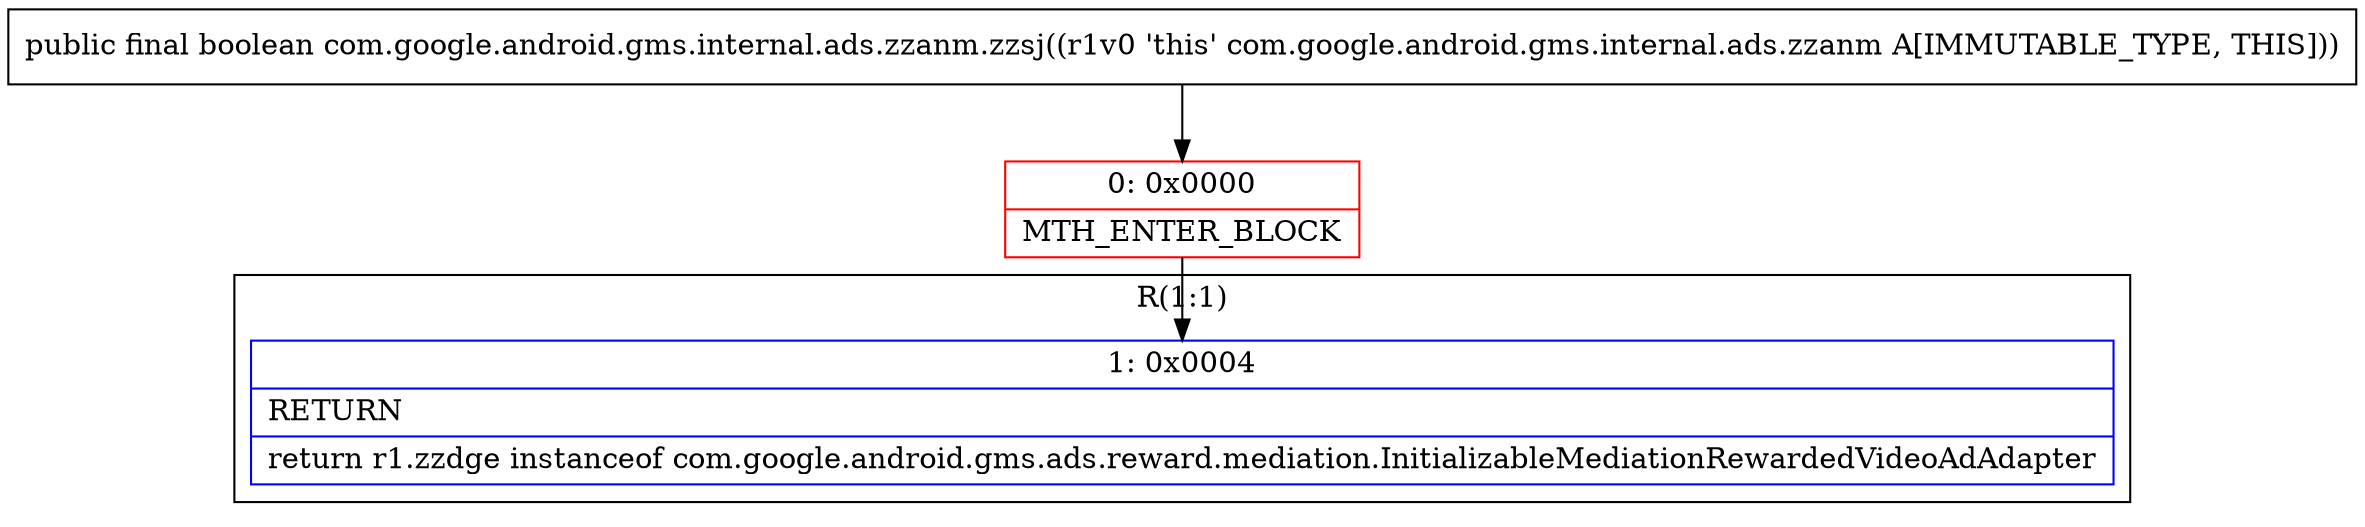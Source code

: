 digraph "CFG forcom.google.android.gms.internal.ads.zzanm.zzsj()Z" {
subgraph cluster_Region_1379215200 {
label = "R(1:1)";
node [shape=record,color=blue];
Node_1 [shape=record,label="{1\:\ 0x0004|RETURN\l|return r1.zzdge instanceof com.google.android.gms.ads.reward.mediation.InitializableMediationRewardedVideoAdAdapter\l}"];
}
Node_0 [shape=record,color=red,label="{0\:\ 0x0000|MTH_ENTER_BLOCK\l}"];
MethodNode[shape=record,label="{public final boolean com.google.android.gms.internal.ads.zzanm.zzsj((r1v0 'this' com.google.android.gms.internal.ads.zzanm A[IMMUTABLE_TYPE, THIS])) }"];
MethodNode -> Node_0;
Node_0 -> Node_1;
}

